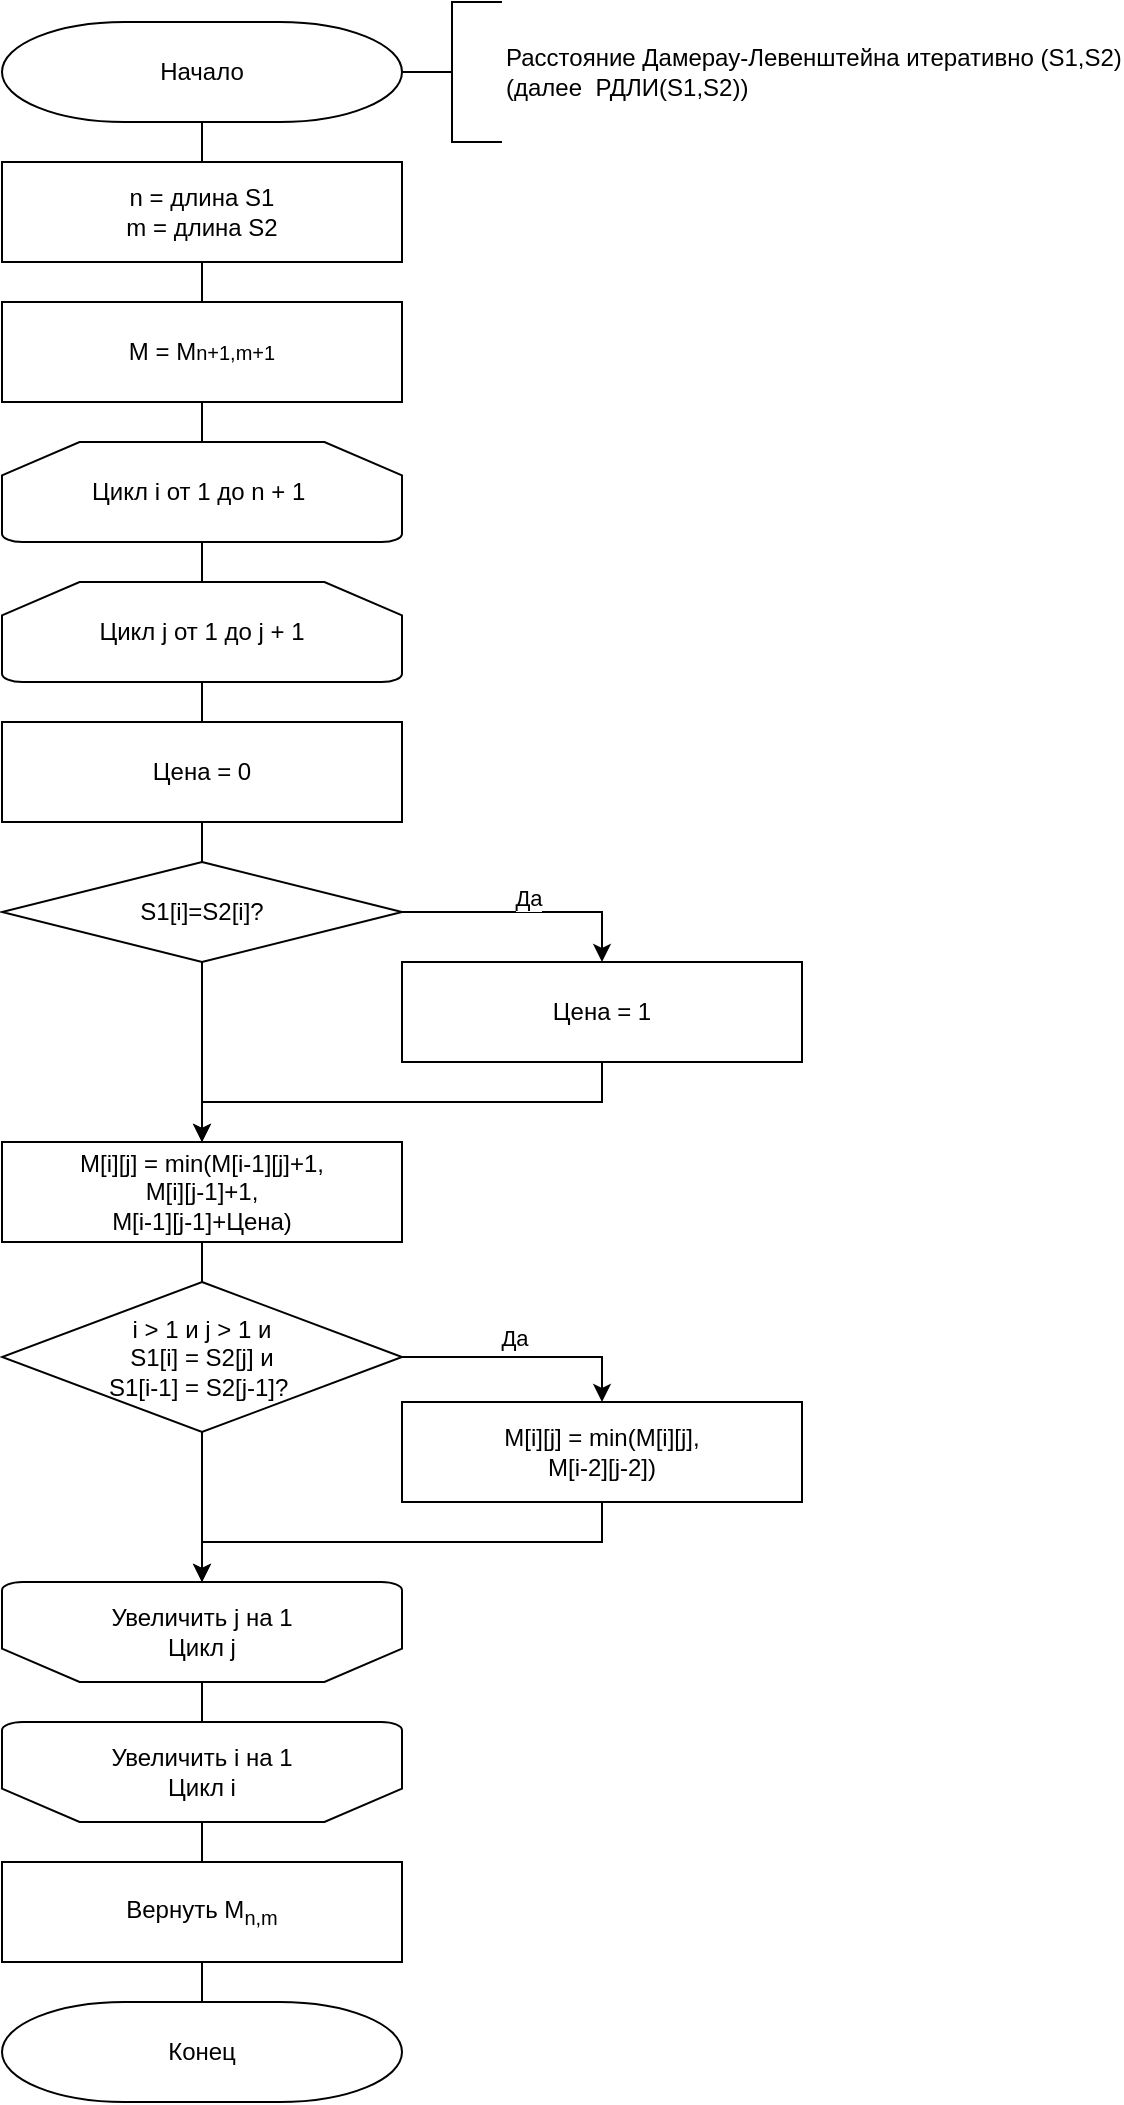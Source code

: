 <mxfile>
    <diagram id="Ek5xLl2crUJxh1rjbo0k" name="damlevmtr">
        <mxGraphModel dx="734" dy="575" grid="1" gridSize="10" guides="1" tooltips="1" connect="1" arrows="1" fold="1" page="1" pageScale="1" pageWidth="827" pageHeight="1169" math="0" shadow="0">
            <root>
                <mxCell id="hWC7UxmqVK0NZUDzdc6d-0"/>
                <mxCell id="hWC7UxmqVK0NZUDzdc6d-1" parent="hWC7UxmqVK0NZUDzdc6d-0"/>
                <mxCell id="xD7horDCaNTJmLx9JhYM-3" style="edgeStyle=orthogonalEdgeStyle;rounded=0;orthogonalLoop=1;jettySize=auto;html=1;exitX=0.5;exitY=1;exitDx=0;exitDy=0;exitPerimeter=0;entryX=0.5;entryY=0;entryDx=0;entryDy=0;endArrow=none;endFill=0;strokeWidth=1;" parent="hWC7UxmqVK0NZUDzdc6d-1" source="CQgrdQDdPd--nWPL9zpw-0" target="xD7horDCaNTJmLx9JhYM-0" edge="1">
                    <mxGeometry relative="1" as="geometry"/>
                </mxCell>
                <mxCell id="CQgrdQDdPd--nWPL9zpw-0" value="Начало" style="strokeWidth=1;html=1;shape=mxgraph.flowchart.terminator;whiteSpace=wrap;" parent="hWC7UxmqVK0NZUDzdc6d-1" vertex="1">
                    <mxGeometry x="160" y="40" width="200" height="50" as="geometry"/>
                </mxCell>
                <mxCell id="xGfY4PdhlSRCS-bYpdx--0" value="Расстояние Дамерау-Левенштейна итеративно (S1,S2)&lt;br&gt;(далее&amp;nbsp; РДЛИ(S1,S2))" style="strokeWidth=1;html=1;shape=mxgraph.flowchart.annotation_2;align=left;labelPosition=right;pointerEvents=1;" parent="hWC7UxmqVK0NZUDzdc6d-1" vertex="1">
                    <mxGeometry x="360" y="30" width="50" height="70" as="geometry"/>
                </mxCell>
                <mxCell id="xD7horDCaNTJmLx9JhYM-2" style="edgeStyle=orthogonalEdgeStyle;rounded=0;orthogonalLoop=1;jettySize=auto;html=1;exitX=0.5;exitY=1;exitDx=0;exitDy=0;entryX=0.5;entryY=0;entryDx=0;entryDy=0;endArrow=none;endFill=0;strokeWidth=1;" parent="hWC7UxmqVK0NZUDzdc6d-1" source="xD7horDCaNTJmLx9JhYM-0" target="xD7horDCaNTJmLx9JhYM-1" edge="1">
                    <mxGeometry relative="1" as="geometry"/>
                </mxCell>
                <mxCell id="xD7horDCaNTJmLx9JhYM-0" value="n = длина S1&lt;br&gt;m = длина S2" style="rounded=0;whiteSpace=wrap;html=1;strokeWidth=1;" parent="hWC7UxmqVK0NZUDzdc6d-1" vertex="1">
                    <mxGeometry x="160" y="110" width="200" height="50" as="geometry"/>
                </mxCell>
                <mxCell id="xD7horDCaNTJmLx9JhYM-7" style="edgeStyle=orthogonalEdgeStyle;rounded=0;orthogonalLoop=1;jettySize=auto;html=1;exitX=0.5;exitY=1;exitDx=0;exitDy=0;entryX=0.5;entryY=0;entryDx=0;entryDy=0;entryPerimeter=0;endArrow=none;endFill=0;strokeWidth=1;" parent="hWC7UxmqVK0NZUDzdc6d-1" source="xD7horDCaNTJmLx9JhYM-1" target="xD7horDCaNTJmLx9JhYM-4" edge="1">
                    <mxGeometry relative="1" as="geometry"/>
                </mxCell>
                <mxCell id="xD7horDCaNTJmLx9JhYM-1" value="M = M&lt;span style=&quot;font-size: 10px&quot;&gt;n+1,m+1&lt;/span&gt;" style="rounded=0;whiteSpace=wrap;html=1;strokeWidth=1;" parent="hWC7UxmqVK0NZUDzdc6d-1" vertex="1">
                    <mxGeometry x="160" y="180" width="200" height="50" as="geometry"/>
                </mxCell>
                <mxCell id="xD7horDCaNTJmLx9JhYM-6" style="edgeStyle=orthogonalEdgeStyle;rounded=0;orthogonalLoop=1;jettySize=auto;html=1;exitX=0.5;exitY=1;exitDx=0;exitDy=0;exitPerimeter=0;entryX=0.5;entryY=0;entryDx=0;entryDy=0;entryPerimeter=0;endArrow=none;endFill=0;strokeWidth=1;" parent="hWC7UxmqVK0NZUDzdc6d-1" source="xD7horDCaNTJmLx9JhYM-4" target="xD7horDCaNTJmLx9JhYM-5" edge="1">
                    <mxGeometry relative="1" as="geometry"/>
                </mxCell>
                <mxCell id="xD7horDCaNTJmLx9JhYM-4" value="Цикл i от 1 до n + 1&amp;nbsp;" style="strokeWidth=1;html=1;shape=mxgraph.flowchart.loop_limit;whiteSpace=wrap;" parent="hWC7UxmqVK0NZUDzdc6d-1" vertex="1">
                    <mxGeometry x="160" y="250" width="200" height="50" as="geometry"/>
                </mxCell>
                <mxCell id="qXqqEXcmly4O__bxM3RV-4" style="edgeStyle=orthogonalEdgeStyle;rounded=0;orthogonalLoop=1;jettySize=auto;html=1;exitX=0.5;exitY=1;exitDx=0;exitDy=0;exitPerimeter=0;entryX=0.5;entryY=0;entryDx=0;entryDy=0;endArrow=none;endFill=0;strokeWidth=1;" parent="hWC7UxmqVK0NZUDzdc6d-1" source="xD7horDCaNTJmLx9JhYM-5" target="qXqqEXcmly4O__bxM3RV-0" edge="1">
                    <mxGeometry relative="1" as="geometry"/>
                </mxCell>
                <mxCell id="xD7horDCaNTJmLx9JhYM-5" value="Цикл j от 1 до j + 1" style="strokeWidth=1;html=1;shape=mxgraph.flowchart.loop_limit;whiteSpace=wrap;" parent="hWC7UxmqVK0NZUDzdc6d-1" vertex="1">
                    <mxGeometry x="160" y="320" width="200" height="50" as="geometry"/>
                </mxCell>
                <mxCell id="qXqqEXcmly4O__bxM3RV-5" style="edgeStyle=orthogonalEdgeStyle;rounded=0;orthogonalLoop=1;jettySize=auto;html=1;exitX=0.5;exitY=1;exitDx=0;exitDy=0;entryX=0.5;entryY=0;entryDx=0;entryDy=0;entryPerimeter=0;endArrow=none;endFill=0;strokeWidth=1;" parent="hWC7UxmqVK0NZUDzdc6d-1" source="qXqqEXcmly4O__bxM3RV-0" target="qXqqEXcmly4O__bxM3RV-1" edge="1">
                    <mxGeometry relative="1" as="geometry"/>
                </mxCell>
                <mxCell id="qXqqEXcmly4O__bxM3RV-0" value="Цена = 0" style="rounded=0;whiteSpace=wrap;html=1;strokeWidth=1;" parent="hWC7UxmqVK0NZUDzdc6d-1" vertex="1">
                    <mxGeometry x="160" y="390" width="200" height="50" as="geometry"/>
                </mxCell>
                <mxCell id="qXqqEXcmly4O__bxM3RV-6" value="Да" style="edgeStyle=orthogonalEdgeStyle;rounded=0;orthogonalLoop=1;jettySize=auto;html=1;exitX=1;exitY=0.5;exitDx=0;exitDy=0;exitPerimeter=0;entryX=0.5;entryY=0;entryDx=0;entryDy=0;strokeWidth=1;" parent="hWC7UxmqVK0NZUDzdc6d-1" source="qXqqEXcmly4O__bxM3RV-1" target="qXqqEXcmly4O__bxM3RV-2" edge="1">
                    <mxGeometry y="7" relative="1" as="geometry">
                        <mxPoint as="offset"/>
                    </mxGeometry>
                </mxCell>
                <mxCell id="uCe2seKChaptdIz7--3S-4" style="edgeStyle=orthogonalEdgeStyle;rounded=0;orthogonalLoop=1;jettySize=auto;html=1;exitX=0.5;exitY=1;exitDx=0;exitDy=0;exitPerimeter=0;entryX=0.5;entryY=0;entryDx=0;entryDy=0;strokeWidth=1;" parent="hWC7UxmqVK0NZUDzdc6d-1" source="qXqqEXcmly4O__bxM3RV-1" target="uCe2seKChaptdIz7--3S-0" edge="1">
                    <mxGeometry relative="1" as="geometry"/>
                </mxCell>
                <mxCell id="qXqqEXcmly4O__bxM3RV-1" value="S1[i]=S2[i]?" style="strokeWidth=1;html=1;shape=mxgraph.flowchart.decision;whiteSpace=wrap;" parent="hWC7UxmqVK0NZUDzdc6d-1" vertex="1">
                    <mxGeometry x="160" y="460" width="200" height="50" as="geometry"/>
                </mxCell>
                <mxCell id="uCe2seKChaptdIz7--3S-5" style="edgeStyle=orthogonalEdgeStyle;rounded=0;orthogonalLoop=1;jettySize=auto;html=1;exitX=0.5;exitY=1;exitDx=0;exitDy=0;entryX=0.5;entryY=0;entryDx=0;entryDy=0;strokeWidth=1;" parent="hWC7UxmqVK0NZUDzdc6d-1" source="qXqqEXcmly4O__bxM3RV-2" target="uCe2seKChaptdIz7--3S-0" edge="1">
                    <mxGeometry relative="1" as="geometry"/>
                </mxCell>
                <mxCell id="qXqqEXcmly4O__bxM3RV-2" value="Цена = 1" style="rounded=0;whiteSpace=wrap;html=1;strokeWidth=1;" parent="hWC7UxmqVK0NZUDzdc6d-1" vertex="1">
                    <mxGeometry x="360" y="510" width="200" height="50" as="geometry"/>
                </mxCell>
                <mxCell id="uCe2seKChaptdIz7--3S-6" style="edgeStyle=orthogonalEdgeStyle;rounded=0;orthogonalLoop=1;jettySize=auto;html=1;exitX=0.5;exitY=1;exitDx=0;exitDy=0;entryX=0.5;entryY=0;entryDx=0;entryDy=0;entryPerimeter=0;endArrow=none;endFill=0;strokeWidth=1;" parent="hWC7UxmqVK0NZUDzdc6d-1" source="uCe2seKChaptdIz7--3S-0" target="uCe2seKChaptdIz7--3S-1" edge="1">
                    <mxGeometry relative="1" as="geometry"/>
                </mxCell>
                <mxCell id="uCe2seKChaptdIz7--3S-0" value="M[i][j] = min(M[i-1][j]+1,&lt;br&gt;M[i][j-1]+1,&lt;br&gt;M[i-1][j-1]+Цена)" style="rounded=0;whiteSpace=wrap;html=1;strokeWidth=1;" parent="hWC7UxmqVK0NZUDzdc6d-1" vertex="1">
                    <mxGeometry x="160" y="600" width="200" height="50" as="geometry"/>
                </mxCell>
                <mxCell id="uCe2seKChaptdIz7--3S-7" value="Да" style="edgeStyle=orthogonalEdgeStyle;rounded=0;orthogonalLoop=1;jettySize=auto;html=1;exitX=1;exitY=0.5;exitDx=0;exitDy=0;exitPerimeter=0;entryX=0.5;entryY=0;entryDx=0;entryDy=0;strokeWidth=1;" parent="hWC7UxmqVK0NZUDzdc6d-1" source="uCe2seKChaptdIz7--3S-1" target="uCe2seKChaptdIz7--3S-2" edge="1">
                    <mxGeometry x="-0.097" y="10" relative="1" as="geometry">
                        <mxPoint as="offset"/>
                    </mxGeometry>
                </mxCell>
                <mxCell id="uCe2seKChaptdIz7--3S-11" style="edgeStyle=orthogonalEdgeStyle;rounded=0;orthogonalLoop=1;jettySize=auto;html=1;exitX=0.5;exitY=1;exitDx=0;exitDy=0;exitPerimeter=0;entryX=0.5;entryY=1;entryDx=0;entryDy=0;entryPerimeter=0;strokeWidth=1;" parent="hWC7UxmqVK0NZUDzdc6d-1" source="uCe2seKChaptdIz7--3S-1" target="uCe2seKChaptdIz7--3S-9" edge="1">
                    <mxGeometry relative="1" as="geometry"/>
                </mxCell>
                <mxCell id="uCe2seKChaptdIz7--3S-1" value="i &amp;gt; 1 и j &amp;gt; 1 и&lt;br&gt;S1[i] = S2[j] и&lt;br&gt;S1[i-1] = S2[j-1]?&amp;nbsp;" style="strokeWidth=1;html=1;shape=mxgraph.flowchart.decision;whiteSpace=wrap;" parent="hWC7UxmqVK0NZUDzdc6d-1" vertex="1">
                    <mxGeometry x="160" y="670" width="200" height="75" as="geometry"/>
                </mxCell>
                <mxCell id="uCe2seKChaptdIz7--3S-13" style="edgeStyle=orthogonalEdgeStyle;rounded=0;orthogonalLoop=1;jettySize=auto;html=1;exitX=0.5;exitY=1;exitDx=0;exitDy=0;entryX=0.5;entryY=1;entryDx=0;entryDy=0;entryPerimeter=0;strokeWidth=1;" parent="hWC7UxmqVK0NZUDzdc6d-1" source="uCe2seKChaptdIz7--3S-2" target="uCe2seKChaptdIz7--3S-9" edge="1">
                    <mxGeometry relative="1" as="geometry"/>
                </mxCell>
                <mxCell id="uCe2seKChaptdIz7--3S-2" value="M[i][j] = min(M[i][j],&lt;br&gt;M[i-2][j-2])" style="rounded=0;whiteSpace=wrap;html=1;strokeWidth=1;" parent="hWC7UxmqVK0NZUDzdc6d-1" vertex="1">
                    <mxGeometry x="360" y="730" width="200" height="50" as="geometry"/>
                </mxCell>
                <mxCell id="uCe2seKChaptdIz7--3S-12" style="edgeStyle=orthogonalEdgeStyle;rounded=0;orthogonalLoop=1;jettySize=auto;html=1;exitX=0.5;exitY=0;exitDx=0;exitDy=0;exitPerimeter=0;entryX=0.5;entryY=1;entryDx=0;entryDy=0;entryPerimeter=0;endArrow=none;endFill=0;strokeWidth=1;" parent="hWC7UxmqVK0NZUDzdc6d-1" source="uCe2seKChaptdIz7--3S-9" target="uCe2seKChaptdIz7--3S-10" edge="1">
                    <mxGeometry relative="1" as="geometry"/>
                </mxCell>
                <mxCell id="uCe2seKChaptdIz7--3S-9" value="Увеличить j на 1&lt;br&gt;Цикл j" style="strokeWidth=1;html=1;shape=mxgraph.flowchart.loop_limit;whiteSpace=wrap;direction=west;" parent="hWC7UxmqVK0NZUDzdc6d-1" vertex="1">
                    <mxGeometry x="160" y="820" width="200" height="50" as="geometry"/>
                </mxCell>
                <mxCell id="uCe2seKChaptdIz7--3S-16" style="edgeStyle=orthogonalEdgeStyle;rounded=0;orthogonalLoop=1;jettySize=auto;html=1;exitX=0.5;exitY=0;exitDx=0;exitDy=0;exitPerimeter=0;entryX=0.5;entryY=0;entryDx=0;entryDy=0;endArrow=none;endFill=0;strokeWidth=1;" parent="hWC7UxmqVK0NZUDzdc6d-1" source="uCe2seKChaptdIz7--3S-10" target="uCe2seKChaptdIz7--3S-15" edge="1">
                    <mxGeometry relative="1" as="geometry"/>
                </mxCell>
                <mxCell id="uCe2seKChaptdIz7--3S-10" value="Увеличить i на 1&lt;br&gt;Цикл i" style="strokeWidth=1;html=1;shape=mxgraph.flowchart.loop_limit;whiteSpace=wrap;direction=west;" parent="hWC7UxmqVK0NZUDzdc6d-1" vertex="1">
                    <mxGeometry x="160" y="890" width="200" height="50" as="geometry"/>
                </mxCell>
                <mxCell id="uCe2seKChaptdIz7--3S-14" value="Конец" style="strokeWidth=1;html=1;shape=mxgraph.flowchart.terminator;whiteSpace=wrap;" parent="hWC7UxmqVK0NZUDzdc6d-1" vertex="1">
                    <mxGeometry x="160" y="1030" width="200" height="50" as="geometry"/>
                </mxCell>
                <mxCell id="uCe2seKChaptdIz7--3S-17" style="edgeStyle=orthogonalEdgeStyle;rounded=0;orthogonalLoop=1;jettySize=auto;html=1;exitX=0.5;exitY=1;exitDx=0;exitDy=0;entryX=0.5;entryY=0;entryDx=0;entryDy=0;entryPerimeter=0;endArrow=none;endFill=0;strokeWidth=1;" parent="hWC7UxmqVK0NZUDzdc6d-1" source="uCe2seKChaptdIz7--3S-15" target="uCe2seKChaptdIz7--3S-14" edge="1">
                    <mxGeometry relative="1" as="geometry"/>
                </mxCell>
                <mxCell id="uCe2seKChaptdIz7--3S-15" value="Вернуть M&lt;sub&gt;n,m&lt;/sub&gt;" style="rounded=0;whiteSpace=wrap;html=1;strokeWidth=1;" parent="hWC7UxmqVK0NZUDzdc6d-1" vertex="1">
                    <mxGeometry x="160" y="960" width="200" height="50" as="geometry"/>
                </mxCell>
            </root>
        </mxGraphModel>
    </diagram>
    <diagram id="UU8n71dqj7Ea5m73pw66" name="damlevrec">
        <mxGraphModel dx="734" dy="575" grid="1" gridSize="10" guides="1" tooltips="1" connect="1" arrows="1" fold="1" page="1" pageScale="1" pageWidth="827" pageHeight="1169" math="0" shadow="0">
            <root>
                <mxCell id="BAYbBzH0liUNj0CcsRBJ-0"/>
                <mxCell id="BAYbBzH0liUNj0CcsRBJ-1" parent="BAYbBzH0liUNj0CcsRBJ-0"/>
                <mxCell id="ITKS_QiiV4LtTx8Jc9RW-13" style="edgeStyle=orthogonalEdgeStyle;rounded=0;orthogonalLoop=1;jettySize=auto;html=1;exitX=0.5;exitY=1;exitDx=0;exitDy=0;exitPerimeter=0;entryX=0.5;entryY=0;entryDx=0;entryDy=0;entryPerimeter=0;endArrow=none;endFill=0;strokeWidth=1;" parent="BAYbBzH0liUNj0CcsRBJ-1" source="5cny-MK2y7Rnfeg64e9U-0" target="b__39AvKhf9oftrJsBv1-0" edge="1">
                    <mxGeometry relative="1" as="geometry"/>
                </mxCell>
                <mxCell id="5cny-MK2y7Rnfeg64e9U-0" value="Начало" style="strokeWidth=1;html=1;shape=mxgraph.flowchart.terminator;whiteSpace=wrap;" parent="BAYbBzH0liUNj0CcsRBJ-1" vertex="1">
                    <mxGeometry x="190" y="90" width="185" height="50" as="geometry"/>
                </mxCell>
                <mxCell id="5cny-MK2y7Rnfeg64e9U-1" value="Расстояние Дамерау-Левенштейна (S1,S2)&lt;br&gt;(далее РДЛ(S1,S2))" style="strokeWidth=1;html=1;shape=mxgraph.flowchart.annotation_2;align=left;labelPosition=right;pointerEvents=1;" parent="BAYbBzH0liUNj0CcsRBJ-1" vertex="1">
                    <mxGeometry x="375" y="80" width="50" height="70" as="geometry"/>
                </mxCell>
                <mxCell id="b__39AvKhf9oftrJsBv1-6" style="edgeStyle=orthogonalEdgeStyle;rounded=0;orthogonalLoop=1;jettySize=auto;html=1;exitX=0.5;exitY=1;exitDx=0;exitDy=0;exitPerimeter=0;entryX=0.5;entryY=0;entryDx=0;entryDy=0;entryPerimeter=0;strokeWidth=1;" parent="BAYbBzH0liUNj0CcsRBJ-1" source="b__39AvKhf9oftrJsBv1-0" target="b__39AvKhf9oftrJsBv1-1" edge="1">
                    <mxGeometry relative="1" as="geometry"/>
                </mxCell>
                <mxCell id="ITKS_QiiV4LtTx8Jc9RW-15" value="Да" style="edgeStyle=orthogonalEdgeStyle;rounded=0;orthogonalLoop=1;jettySize=auto;html=1;exitX=1;exitY=0.5;exitDx=0;exitDy=0;exitPerimeter=0;entryX=0.5;entryY=0;entryDx=0;entryDy=0;strokeWidth=1;" parent="BAYbBzH0liUNj0CcsRBJ-1" source="b__39AvKhf9oftrJsBv1-0" target="ITKS_QiiV4LtTx8Jc9RW-14" edge="1">
                    <mxGeometry x="-0.222" y="10" relative="1" as="geometry">
                        <mxPoint as="offset"/>
                    </mxGeometry>
                </mxCell>
                <mxCell id="b__39AvKhf9oftrJsBv1-0" value="i = 0 или j = 0?" style="strokeWidth=1;html=1;shape=mxgraph.flowchart.decision;whiteSpace=wrap;" parent="BAYbBzH0liUNj0CcsRBJ-1" vertex="1">
                    <mxGeometry x="190" y="170" width="185" height="50" as="geometry"/>
                </mxCell>
                <mxCell id="b__39AvKhf9oftrJsBv1-4" style="edgeStyle=orthogonalEdgeStyle;rounded=0;orthogonalLoop=1;jettySize=auto;html=1;exitX=0.5;exitY=1;exitDx=0;exitDy=0;exitPerimeter=0;entryX=0.5;entryY=0;entryDx=0;entryDy=0;strokeWidth=1;" parent="BAYbBzH0liUNj0CcsRBJ-1" source="b__39AvKhf9oftrJsBv1-1" target="b__39AvKhf9oftrJsBv1-2" edge="1">
                    <mxGeometry relative="1" as="geometry"/>
                </mxCell>
                <mxCell id="b__39AvKhf9oftrJsBv1-5" value="Да" style="edgeStyle=orthogonalEdgeStyle;rounded=0;orthogonalLoop=1;jettySize=auto;html=1;exitX=1;exitY=0.5;exitDx=0;exitDy=0;exitPerimeter=0;entryX=0.5;entryY=0;entryDx=0;entryDy=0;strokeWidth=1;" parent="BAYbBzH0liUNj0CcsRBJ-1" source="b__39AvKhf9oftrJsBv1-1" target="b__39AvKhf9oftrJsBv1-3" edge="1">
                    <mxGeometry x="-0.444" y="10" relative="1" as="geometry">
                        <mxPoint as="offset"/>
                    </mxGeometry>
                </mxCell>
                <mxCell id="b__39AvKhf9oftrJsBv1-1" value="S1[i] = S2[j]?" style="strokeWidth=1;html=1;shape=mxgraph.flowchart.decision;whiteSpace=wrap;" parent="BAYbBzH0liUNj0CcsRBJ-1" vertex="1">
                    <mxGeometry x="190" y="250" width="185" height="50" as="geometry"/>
                </mxCell>
                <mxCell id="ITKS_QiiV4LtTx8Jc9RW-1" style="edgeStyle=orthogonalEdgeStyle;rounded=0;orthogonalLoop=1;jettySize=auto;html=1;exitX=0.5;exitY=1;exitDx=0;exitDy=0;entryX=0.5;entryY=0;entryDx=0;entryDy=0;endArrow=none;endFill=0;strokeWidth=1;" parent="BAYbBzH0liUNj0CcsRBJ-1" source="b__39AvKhf9oftrJsBv1-2" target="ITKS_QiiV4LtTx8Jc9RW-0" edge="1">
                    <mxGeometry relative="1" as="geometry"/>
                </mxCell>
                <mxCell id="b__39AvKhf9oftrJsBv1-2" value="Цена = 0" style="rounded=0;whiteSpace=wrap;html=1;strokeWidth=1;" parent="BAYbBzH0liUNj0CcsRBJ-1" vertex="1">
                    <mxGeometry x="190" y="330" width="185" height="50" as="geometry"/>
                </mxCell>
                <mxCell id="ITKS_QiiV4LtTx8Jc9RW-12" style="edgeStyle=orthogonalEdgeStyle;rounded=0;orthogonalLoop=1;jettySize=auto;html=1;exitX=0.5;exitY=1;exitDx=0;exitDy=0;entryX=0.5;entryY=0;entryDx=0;entryDy=0;endArrow=none;endFill=0;strokeWidth=1;" parent="BAYbBzH0liUNj0CcsRBJ-1" source="b__39AvKhf9oftrJsBv1-3" target="ITKS_QiiV4LtTx8Jc9RW-0" edge="1">
                    <mxGeometry relative="1" as="geometry"/>
                </mxCell>
                <mxCell id="b__39AvKhf9oftrJsBv1-3" value="Цена = 1" style="rounded=0;whiteSpace=wrap;html=1;strokeWidth=1;" parent="BAYbBzH0liUNj0CcsRBJ-1" vertex="1">
                    <mxGeometry x="400" y="330" width="185" height="50" as="geometry"/>
                </mxCell>
                <mxCell id="ITKS_QiiV4LtTx8Jc9RW-11" style="edgeStyle=orthogonalEdgeStyle;rounded=0;orthogonalLoop=1;jettySize=auto;html=1;exitX=0.5;exitY=1;exitDx=0;exitDy=0;entryX=0.5;entryY=0;entryDx=0;entryDy=0;entryPerimeter=0;endArrow=none;endFill=0;strokeWidth=1;" parent="BAYbBzH0liUNj0CcsRBJ-1" source="ITKS_QiiV4LtTx8Jc9RW-0" target="ITKS_QiiV4LtTx8Jc9RW-3" edge="1">
                    <mxGeometry relative="1" as="geometry"/>
                </mxCell>
                <mxCell id="ITKS_QiiV4LtTx8Jc9RW-0" value="d =&amp;nbsp; min(РДЛ(S1[i],S2[j-1]+1,&lt;br&gt;РДЛ(S1[i-1],S2[j])+1,&lt;br&gt;РДЛ(S1[i-1],S2[j-1]+Цена)" style="rounded=0;whiteSpace=wrap;html=1;strokeWidth=1;" parent="BAYbBzH0liUNj0CcsRBJ-1" vertex="1">
                    <mxGeometry x="190" y="430" width="185" height="50" as="geometry"/>
                </mxCell>
                <mxCell id="ITKS_QiiV4LtTx8Jc9RW-5" value="Да" style="edgeStyle=orthogonalEdgeStyle;rounded=0;orthogonalLoop=1;jettySize=auto;html=1;exitX=1;exitY=0.5;exitDx=0;exitDy=0;exitPerimeter=0;entryX=0.5;entryY=0;entryDx=0;entryDy=0;strokeWidth=1;" parent="BAYbBzH0liUNj0CcsRBJ-1" source="ITKS_QiiV4LtTx8Jc9RW-3" target="ITKS_QiiV4LtTx8Jc9RW-4" edge="1">
                    <mxGeometry x="-0.176" y="10" relative="1" as="geometry">
                        <mxPoint as="offset"/>
                    </mxGeometry>
                </mxCell>
                <mxCell id="ITKS_QiiV4LtTx8Jc9RW-10" style="edgeStyle=orthogonalEdgeStyle;rounded=0;orthogonalLoop=1;jettySize=auto;html=1;exitX=0.5;exitY=1;exitDx=0;exitDy=0;exitPerimeter=0;entryX=0.5;entryY=0;entryDx=0;entryDy=0;strokeWidth=1;" parent="BAYbBzH0liUNj0CcsRBJ-1" source="ITKS_QiiV4LtTx8Jc9RW-3" target="ITKS_QiiV4LtTx8Jc9RW-7" edge="1">
                    <mxGeometry relative="1" as="geometry"/>
                </mxCell>
                <mxCell id="ITKS_QiiV4LtTx8Jc9RW-3" value="i &amp;gt; 1 и j &amp;gt; 1 и&lt;br&gt;S1[i] = S2[j] и&lt;br&gt;S1[i-1] = S2[j-1]?&amp;nbsp;" style="strokeWidth=1;html=1;shape=mxgraph.flowchart.decision;whiteSpace=wrap;" parent="BAYbBzH0liUNj0CcsRBJ-1" vertex="1">
                    <mxGeometry x="182.5" y="515" width="200" height="70" as="geometry"/>
                </mxCell>
                <mxCell id="ITKS_QiiV4LtTx8Jc9RW-17" style="edgeStyle=orthogonalEdgeStyle;rounded=0;orthogonalLoop=1;jettySize=auto;html=1;exitX=0.5;exitY=1;exitDx=0;exitDy=0;entryX=0.5;entryY=0;entryDx=0;entryDy=0;strokeWidth=1;" parent="BAYbBzH0liUNj0CcsRBJ-1" source="ITKS_QiiV4LtTx8Jc9RW-4" target="ITKS_QiiV4LtTx8Jc9RW-7" edge="1">
                    <mxGeometry relative="1" as="geometry"/>
                </mxCell>
                <mxCell id="ITKS_QiiV4LtTx8Jc9RW-4" value="d =&amp;nbsp; min(d, &lt;br&gt;РДЛ(S1[i-2],S2[j-2]+1)" style="rounded=0;whiteSpace=wrap;html=1;strokeWidth=1;" parent="BAYbBzH0liUNj0CcsRBJ-1" vertex="1">
                    <mxGeometry x="400" y="585" width="185" height="50" as="geometry"/>
                </mxCell>
                <mxCell id="ITKS_QiiV4LtTx8Jc9RW-6" value="Конец" style="strokeWidth=1;html=1;shape=mxgraph.flowchart.terminator;whiteSpace=wrap;" parent="BAYbBzH0liUNj0CcsRBJ-1" vertex="1">
                    <mxGeometry x="190" y="790" width="185" height="50" as="geometry"/>
                </mxCell>
                <mxCell id="ITKS_QiiV4LtTx8Jc9RW-9" style="edgeStyle=orthogonalEdgeStyle;rounded=0;orthogonalLoop=1;jettySize=auto;html=1;exitX=0.5;exitY=1;exitDx=0;exitDy=0;entryX=0.5;entryY=0;entryDx=0;entryDy=0;entryPerimeter=0;endArrow=none;endFill=0;strokeWidth=1;" parent="BAYbBzH0liUNj0CcsRBJ-1" source="ITKS_QiiV4LtTx8Jc9RW-7" target="ITKS_QiiV4LtTx8Jc9RW-6" edge="1">
                    <mxGeometry relative="1" as="geometry"/>
                </mxCell>
                <mxCell id="ITKS_QiiV4LtTx8Jc9RW-7" value="Вернуть d" style="rounded=0;whiteSpace=wrap;html=1;strokeWidth=1;" parent="BAYbBzH0liUNj0CcsRBJ-1" vertex="1">
                    <mxGeometry x="190" y="680" width="185" height="50" as="geometry"/>
                </mxCell>
                <mxCell id="zNXRty7qSERLOP_j9rQx-0" style="edgeStyle=orthogonalEdgeStyle;rounded=0;orthogonalLoop=1;jettySize=auto;html=1;exitX=0.5;exitY=1;exitDx=0;exitDy=0;entryX=0.5;entryY=0;entryDx=0;entryDy=0;entryPerimeter=0;endArrow=none;endFill=0;strokeWidth=1;" parent="BAYbBzH0liUNj0CcsRBJ-1" source="ITKS_QiiV4LtTx8Jc9RW-14" target="ITKS_QiiV4LtTx8Jc9RW-6" edge="1">
                    <mxGeometry relative="1" as="geometry">
                        <Array as="points">
                            <mxPoint x="703" y="760"/>
                            <mxPoint x="283" y="760"/>
                        </Array>
                    </mxGeometry>
                </mxCell>
                <mxCell id="ITKS_QiiV4LtTx8Jc9RW-14" value="Вернуть i + j" style="rounded=0;whiteSpace=wrap;html=1;strokeWidth=1;" parent="BAYbBzH0liUNj0CcsRBJ-1" vertex="1">
                    <mxGeometry x="610" y="330" width="185" height="50" as="geometry"/>
                </mxCell>
            </root>
        </mxGraphModel>
    </diagram>
    <diagram id="WSOi_0Xz-YAU0oPhd8hP" name="levcached">
        <mxGraphModel dx="734" dy="575" grid="1" gridSize="10" guides="1" tooltips="1" connect="1" arrows="1" fold="1" page="1" pageScale="1" pageWidth="827" pageHeight="1169" math="0" shadow="0">
            <root>
                <mxCell id="sbNEXmFNiCVmddTun5yR-0"/>
                <mxCell id="sbNEXmFNiCVmddTun5yR-1" parent="sbNEXmFNiCVmddTun5yR-0"/>
                <mxCell id="MpebjFKqMjoYClhpEfFL-4" style="edgeStyle=orthogonalEdgeStyle;rounded=0;orthogonalLoop=1;jettySize=auto;html=1;exitX=0.5;exitY=1;exitDx=0;exitDy=0;exitPerimeter=0;entryX=0.5;entryY=0;entryDx=0;entryDy=0;endArrow=none;endFill=0;strokeWidth=1;" parent="sbNEXmFNiCVmddTun5yR-1" source="vrwEC6ym7150zuqyQi4N-0" target="MpebjFKqMjoYClhpEfFL-0" edge="1">
                    <mxGeometry relative="1" as="geometry"/>
                </mxCell>
                <mxCell id="vrwEC6ym7150zuqyQi4N-0" value="Начало" style="strokeWidth=1;html=1;shape=mxgraph.flowchart.terminator;whiteSpace=wrap;" parent="sbNEXmFNiCVmddTun5yR-1" vertex="1">
                    <mxGeometry x="160" y="60" width="185" height="50" as="geometry"/>
                </mxCell>
                <mxCell id="vrwEC6ym7150zuqyQi4N-1" value="Расстояние Левенштейна кэш (S1,S2, M)&lt;br&gt;(далее РЛК(S1,S2,M))" style="strokeWidth=1;html=1;shape=mxgraph.flowchart.annotation_2;align=left;labelPosition=right;pointerEvents=1;" parent="sbNEXmFNiCVmddTun5yR-1" vertex="1">
                    <mxGeometry x="345" y="50" width="50" height="70" as="geometry"/>
                </mxCell>
                <mxCell id="-NAGCTzC6n6kY0KHyTBW-2" style="edgeStyle=orthogonalEdgeStyle;rounded=0;orthogonalLoop=1;jettySize=auto;html=1;exitX=0.5;exitY=1;exitDx=0;exitDy=0;entryX=0.5;entryY=0;entryDx=0;entryDy=0;entryPerimeter=0;endArrow=none;endFill=0;strokeWidth=1;" parent="sbNEXmFNiCVmddTun5yR-1" source="MpebjFKqMjoYClhpEfFL-0" target="MpebjFKqMjoYClhpEfFL-5" edge="1">
                    <mxGeometry relative="1" as="geometry"/>
                </mxCell>
                <mxCell id="MpebjFKqMjoYClhpEfFL-0" value="n = длина S1&lt;br&gt;m = длина S2" style="rounded=0;whiteSpace=wrap;html=1;strokeWidth=1;" parent="sbNEXmFNiCVmddTun5yR-1" vertex="1">
                    <mxGeometry x="160" y="140" width="185" height="50" as="geometry"/>
                </mxCell>
                <mxCell id="-NAGCTzC6n6kY0KHyTBW-3" style="edgeStyle=orthogonalEdgeStyle;rounded=0;orthogonalLoop=1;jettySize=auto;html=1;exitX=0.5;exitY=1;exitDx=0;exitDy=0;exitPerimeter=0;entryX=0.5;entryY=0;entryDx=0;entryDy=0;entryPerimeter=0;strokeWidth=1;" parent="sbNEXmFNiCVmddTun5yR-1" source="MpebjFKqMjoYClhpEfFL-5" target="MpebjFKqMjoYClhpEfFL-6" edge="1">
                    <mxGeometry relative="1" as="geometry"/>
                </mxCell>
                <mxCell id="h5hNV7zZa2RFuLv3fmrS-5" value="Да" style="edgeStyle=orthogonalEdgeStyle;rounded=0;orthogonalLoop=1;jettySize=auto;html=1;exitX=1;exitY=0.5;exitDx=0;exitDy=0;exitPerimeter=0;entryX=0.5;entryY=0;entryDx=0;entryDy=0;strokeWidth=1;" parent="sbNEXmFNiCVmddTun5yR-1" source="MpebjFKqMjoYClhpEfFL-5" target="smX2CFAOQ-jMBZYbfUWP-4" edge="1">
                    <mxGeometry x="-0.639" y="15" relative="1" as="geometry">
                        <mxPoint as="offset"/>
                    </mxGeometry>
                </mxCell>
                <mxCell id="MpebjFKqMjoYClhpEfFL-5" value="Mnm != -1?" style="strokeWidth=1;html=1;shape=mxgraph.flowchart.decision;whiteSpace=wrap;" parent="sbNEXmFNiCVmddTun5yR-1" vertex="1">
                    <mxGeometry x="160" y="220" width="185" height="50" as="geometry"/>
                </mxCell>
                <mxCell id="-NAGCTzC6n6kY0KHyTBW-4" value="Да" style="edgeStyle=orthogonalEdgeStyle;rounded=0;orthogonalLoop=1;jettySize=auto;html=1;exitX=1;exitY=0.5;exitDx=0;exitDy=0;exitPerimeter=0;entryX=0.5;entryY=0;entryDx=0;entryDy=0;strokeWidth=1;" parent="sbNEXmFNiCVmddTun5yR-1" source="MpebjFKqMjoYClhpEfFL-6" target="-NAGCTzC6n6kY0KHyTBW-0" edge="1">
                    <mxGeometry x="-0.345" y="15" relative="1" as="geometry">
                        <mxPoint as="offset"/>
                    </mxGeometry>
                </mxCell>
                <mxCell id="-NAGCTzC6n6kY0KHyTBW-5" style="edgeStyle=orthogonalEdgeStyle;rounded=0;orthogonalLoop=1;jettySize=auto;html=1;exitX=0.5;exitY=1;exitDx=0;exitDy=0;exitPerimeter=0;entryX=0.5;entryY=0;entryDx=0;entryDy=0;entryPerimeter=0;strokeWidth=1;" parent="sbNEXmFNiCVmddTun5yR-1" source="MpebjFKqMjoYClhpEfFL-6" target="MpebjFKqMjoYClhpEfFL-7" edge="1">
                    <mxGeometry relative="1" as="geometry"/>
                </mxCell>
                <mxCell id="MpebjFKqMjoYClhpEfFL-6" value="n = 0 ?" style="strokeWidth=1;html=1;shape=mxgraph.flowchart.decision;whiteSpace=wrap;" parent="sbNEXmFNiCVmddTun5yR-1" vertex="1">
                    <mxGeometry x="160" y="300" width="185" height="50" as="geometry"/>
                </mxCell>
                <mxCell id="h5hNV7zZa2RFuLv3fmrS-1" value="Да" style="edgeStyle=orthogonalEdgeStyle;rounded=0;orthogonalLoop=1;jettySize=auto;html=1;exitX=1;exitY=0.5;exitDx=0;exitDy=0;exitPerimeter=0;entryX=0.5;entryY=0;entryDx=0;entryDy=0;strokeWidth=1;" parent="sbNEXmFNiCVmddTun5yR-1" source="MpebjFKqMjoYClhpEfFL-7" target="-NAGCTzC6n6kY0KHyTBW-1" edge="1">
                    <mxGeometry x="-0.234" y="15" relative="1" as="geometry">
                        <mxPoint as="offset"/>
                    </mxGeometry>
                </mxCell>
                <mxCell id="h5hNV7zZa2RFuLv3fmrS-2" style="edgeStyle=orthogonalEdgeStyle;rounded=0;orthogonalLoop=1;jettySize=auto;html=1;exitX=0.5;exitY=1;exitDx=0;exitDy=0;exitPerimeter=0;strokeWidth=1;" parent="sbNEXmFNiCVmddTun5yR-1" source="MpebjFKqMjoYClhpEfFL-7" target="smX2CFAOQ-jMBZYbfUWP-0" edge="1">
                    <mxGeometry relative="1" as="geometry"/>
                </mxCell>
                <mxCell id="MpebjFKqMjoYClhpEfFL-7" value="m = 0, n &amp;gt; 0" style="strokeWidth=1;html=1;shape=mxgraph.flowchart.decision;whiteSpace=wrap;" parent="sbNEXmFNiCVmddTun5yR-1" vertex="1">
                    <mxGeometry x="160" y="420" width="185" height="50" as="geometry"/>
                </mxCell>
                <mxCell id="h5hNV7zZa2RFuLv3fmrS-3" style="edgeStyle=orthogonalEdgeStyle;rounded=0;orthogonalLoop=1;jettySize=auto;html=1;exitX=0.5;exitY=1;exitDx=0;exitDy=0;entryX=0.5;entryY=0;entryDx=0;entryDy=0;entryPerimeter=0;endArrow=none;endFill=0;strokeWidth=1;" parent="sbNEXmFNiCVmddTun5yR-1" source="smX2CFAOQ-jMBZYbfUWP-0" target="smX2CFAOQ-jMBZYbfUWP-1" edge="1">
                    <mxGeometry relative="1" as="geometry"/>
                </mxCell>
                <mxCell id="smX2CFAOQ-jMBZYbfUWP-0" value="Цена = 0" style="rounded=0;whiteSpace=wrap;html=1;strokeWidth=1;" parent="sbNEXmFNiCVmddTun5yR-1" vertex="1">
                    <mxGeometry x="160" y="540" width="185" height="50" as="geometry"/>
                </mxCell>
                <mxCell id="h5hNV7zZa2RFuLv3fmrS-4" value="Да" style="edgeStyle=orthogonalEdgeStyle;rounded=0;orthogonalLoop=1;jettySize=auto;html=1;exitX=1;exitY=0.5;exitDx=0;exitDy=0;exitPerimeter=0;entryX=0.5;entryY=0;entryDx=0;entryDy=0;strokeWidth=1;" parent="sbNEXmFNiCVmddTun5yR-1" source="smX2CFAOQ-jMBZYbfUWP-1" target="smX2CFAOQ-jMBZYbfUWP-2" edge="1">
                    <mxGeometry x="-0.17" y="15" relative="1" as="geometry">
                        <mxPoint as="offset"/>
                    </mxGeometry>
                </mxCell>
                <mxCell id="h5hNV7zZa2RFuLv3fmrS-7" style="edgeStyle=orthogonalEdgeStyle;rounded=0;orthogonalLoop=1;jettySize=auto;html=1;exitX=0.5;exitY=1;exitDx=0;exitDy=0;exitPerimeter=0;entryX=0.5;entryY=0;entryDx=0;entryDy=0;strokeWidth=1;" parent="sbNEXmFNiCVmddTun5yR-1" source="smX2CFAOQ-jMBZYbfUWP-1" target="smX2CFAOQ-jMBZYbfUWP-3" edge="1">
                    <mxGeometry relative="1" as="geometry"/>
                </mxCell>
                <mxCell id="smX2CFAOQ-jMBZYbfUWP-1" value="S1[i]=S2[i]?" style="strokeWidth=1;html=1;shape=mxgraph.flowchart.decision;whiteSpace=wrap;" parent="sbNEXmFNiCVmddTun5yR-1" vertex="1">
                    <mxGeometry x="160" y="620" width="185" height="50" as="geometry"/>
                </mxCell>
                <mxCell id="h5hNV7zZa2RFuLv3fmrS-6" style="edgeStyle=orthogonalEdgeStyle;rounded=0;orthogonalLoop=1;jettySize=auto;html=1;exitX=0.5;exitY=1;exitDx=0;exitDy=0;entryX=0.5;entryY=0;entryDx=0;entryDy=0;strokeWidth=1;" parent="sbNEXmFNiCVmddTun5yR-1" source="smX2CFAOQ-jMBZYbfUWP-2" target="smX2CFAOQ-jMBZYbfUWP-3" edge="1">
                    <mxGeometry relative="1" as="geometry"/>
                </mxCell>
                <mxCell id="smX2CFAOQ-jMBZYbfUWP-2" value="Цена = 1" style="rounded=0;whiteSpace=wrap;html=1;strokeWidth=1;" parent="sbNEXmFNiCVmddTun5yR-1" vertex="1">
                    <mxGeometry x="370" y="680" width="185" height="50" as="geometry"/>
                </mxCell>
                <mxCell id="h5hNV7zZa2RFuLv3fmrS-8" style="edgeStyle=orthogonalEdgeStyle;rounded=0;orthogonalLoop=1;jettySize=auto;html=1;exitX=0.5;exitY=1;exitDx=0;exitDy=0;entryX=0.5;entryY=0;entryDx=0;entryDy=0;entryPerimeter=0;endArrow=none;endFill=0;strokeWidth=1;" parent="sbNEXmFNiCVmddTun5yR-1" source="smX2CFAOQ-jMBZYbfUWP-3" target="smX2CFAOQ-jMBZYbfUWP-5" edge="1">
                    <mxGeometry relative="1" as="geometry"/>
                </mxCell>
                <mxCell id="smX2CFAOQ-jMBZYbfUWP-3" value="Вернуть min(РЛМ(S1[i],S2[j-1]+1,&lt;br&gt;РЛМ(S1[i-1],S2[j])+1,&lt;br&gt;РЛМ(S1[i-1],S2[j-1]+Цена)" style="rounded=0;whiteSpace=wrap;html=1;strokeWidth=1;" parent="sbNEXmFNiCVmddTun5yR-1" vertex="1">
                    <mxGeometry x="160" y="770" width="185" height="50" as="geometry"/>
                </mxCell>
                <mxCell id="h5hNV7zZa2RFuLv3fmrS-9" style="edgeStyle=orthogonalEdgeStyle;rounded=0;orthogonalLoop=1;jettySize=auto;html=1;exitX=0.5;exitY=1;exitDx=0;exitDy=0;entryX=0.5;entryY=0;entryDx=0;entryDy=0;entryPerimeter=0;endArrow=none;endFill=0;strokeWidth=1;" parent="sbNEXmFNiCVmddTun5yR-1" source="smX2CFAOQ-jMBZYbfUWP-4" target="smX2CFAOQ-jMBZYbfUWP-5" edge="1">
                    <mxGeometry relative="1" as="geometry"/>
                </mxCell>
                <mxCell id="smX2CFAOQ-jMBZYbfUWP-4" value="Вернуть Mnm" style="rounded=0;whiteSpace=wrap;html=1;strokeWidth=1;" parent="sbNEXmFNiCVmddTun5yR-1" vertex="1">
                    <mxGeometry x="540" y="770" width="185" height="50" as="geometry"/>
                </mxCell>
                <mxCell id="smX2CFAOQ-jMBZYbfUWP-5" value="Конец" style="strokeWidth=1;html=1;shape=mxgraph.flowchart.terminator;whiteSpace=wrap;" parent="sbNEXmFNiCVmddTun5yR-1" vertex="1">
                    <mxGeometry x="540" y="880" width="185" height="50" as="geometry"/>
                </mxCell>
                <mxCell id="h5hNV7zZa2RFuLv3fmrS-11" style="edgeStyle=orthogonalEdgeStyle;rounded=0;orthogonalLoop=1;jettySize=auto;html=1;exitX=1;exitY=0.5;exitDx=0;exitDy=0;entryX=0.5;entryY=0;entryDx=0;entryDy=0;endArrow=none;endFill=0;strokeWidth=1;" parent="sbNEXmFNiCVmddTun5yR-1" source="-NAGCTzC6n6kY0KHyTBW-0" target="smX2CFAOQ-jMBZYbfUWP-4" edge="1">
                    <mxGeometry relative="1" as="geometry"/>
                </mxCell>
                <mxCell id="-NAGCTzC6n6kY0KHyTBW-0" value="Mnm = m" style="rounded=0;whiteSpace=wrap;html=1;strokeWidth=1;" parent="sbNEXmFNiCVmddTun5yR-1" vertex="1">
                    <mxGeometry x="370" y="360" width="185" height="50" as="geometry"/>
                </mxCell>
                <mxCell id="h5hNV7zZa2RFuLv3fmrS-10" style="edgeStyle=orthogonalEdgeStyle;rounded=0;orthogonalLoop=1;jettySize=auto;html=1;exitX=1;exitY=0.5;exitDx=0;exitDy=0;entryX=0.5;entryY=0;entryDx=0;entryDy=0;endArrow=none;endFill=0;strokeWidth=1;" parent="sbNEXmFNiCVmddTun5yR-1" source="-NAGCTzC6n6kY0KHyTBW-1" target="smX2CFAOQ-jMBZYbfUWP-4" edge="1">
                    <mxGeometry relative="1" as="geometry"/>
                </mxCell>
                <mxCell id="-NAGCTzC6n6kY0KHyTBW-1" value="Mnm = n" style="rounded=0;whiteSpace=wrap;html=1;strokeWidth=1;" parent="sbNEXmFNiCVmddTun5yR-1" vertex="1">
                    <mxGeometry x="370" y="480" width="185" height="50" as="geometry"/>
                </mxCell>
            </root>
        </mxGraphModel>
    </diagram>
    <diagram id="7_wdLQOgOi6nzEqObonj" name="levrec">
        <mxGraphModel dx="734" dy="575" grid="1" gridSize="10" guides="1" tooltips="1" connect="1" arrows="1" fold="1" page="1" pageScale="1" pageWidth="827" pageHeight="1169" math="0" shadow="0">
            <root>
                <mxCell id="0"/>
                <mxCell id="1" parent="0"/>
                <mxCell id="8LNHJ_XRWi1hVV_MO96S-10" style="edgeStyle=orthogonalEdgeStyle;rounded=0;orthogonalLoop=1;jettySize=auto;html=1;exitX=0.5;exitY=1;exitDx=0;exitDy=0;exitPerimeter=0;entryX=0.5;entryY=0;entryDx=0;entryDy=0;endArrow=none;endFill=0;" parent="1" source="8LNHJ_XRWi1hVV_MO96S-4" target="8LNHJ_XRWi1hVV_MO96S-6" edge="1">
                    <mxGeometry relative="1" as="geometry"/>
                </mxCell>
                <mxCell id="8LNHJ_XRWi1hVV_MO96S-4" value="Начало" style="strokeWidth=1;html=1;shape=mxgraph.flowchart.terminator;whiteSpace=wrap;" parent="1" vertex="1">
                    <mxGeometry x="150" y="80" width="180" height="50" as="geometry"/>
                </mxCell>
                <mxCell id="8LNHJ_XRWi1hVV_MO96S-11" style="edgeStyle=orthogonalEdgeStyle;rounded=0;orthogonalLoop=1;jettySize=auto;html=1;exitX=0.5;exitY=1;exitDx=0;exitDy=0;entryX=0.5;entryY=0;entryDx=0;entryDy=0;entryPerimeter=0;endArrow=none;endFill=0;" parent="1" source="8LNHJ_XRWi1hVV_MO96S-6" target="8LNHJ_XRWi1hVV_MO96S-9" edge="1">
                    <mxGeometry relative="1" as="geometry"/>
                </mxCell>
                <mxCell id="8LNHJ_XRWi1hVV_MO96S-6" value="n = длина S1&lt;br&gt;m = длина S2" style="rounded=0;whiteSpace=wrap;html=1;strokeWidth=1;" parent="1" vertex="1">
                    <mxGeometry x="150" y="160" width="180" height="50" as="geometry"/>
                </mxCell>
                <mxCell id="8LNHJ_XRWi1hVV_MO96S-7" value="Расстояние Левенштейна (S1,S2)&lt;br&gt;(далее&amp;nbsp; РЛ(S1,S2))" style="strokeWidth=1;html=1;shape=mxgraph.flowchart.annotation_2;align=left;labelPosition=right;pointerEvents=1;" parent="1" vertex="1">
                    <mxGeometry x="330" y="75" width="50" height="70" as="geometry"/>
                </mxCell>
                <mxCell id="8LNHJ_XRWi1hVV_MO96S-13" value="Да" style="edgeStyle=orthogonalEdgeStyle;rounded=0;orthogonalLoop=1;jettySize=auto;html=1;exitX=1;exitY=0.5;exitDx=0;exitDy=0;exitPerimeter=0;entryX=0.5;entryY=0;entryDx=0;entryDy=0;" parent="1" source="8LNHJ_XRWi1hVV_MO96S-9" target="8LNHJ_XRWi1hVV_MO96S-12" edge="1">
                    <mxGeometry x="-0.221" y="10" relative="1" as="geometry">
                        <mxPoint as="offset"/>
                    </mxGeometry>
                </mxCell>
                <mxCell id="8LNHJ_XRWi1hVV_MO96S-18" style="edgeStyle=orthogonalEdgeStyle;rounded=0;orthogonalLoop=1;jettySize=auto;html=1;exitX=0.5;exitY=1;exitDx=0;exitDy=0;exitPerimeter=0;entryX=0.5;entryY=0;entryDx=0;entryDy=0;entryPerimeter=0;" parent="1" source="8LNHJ_XRWi1hVV_MO96S-9" target="8LNHJ_XRWi1hVV_MO96S-17" edge="1">
                    <mxGeometry relative="1" as="geometry"/>
                </mxCell>
                <mxCell id="8LNHJ_XRWi1hVV_MO96S-9" value="n = 0?" style="strokeWidth=1;html=1;shape=mxgraph.flowchart.decision;whiteSpace=wrap;" parent="1" vertex="1">
                    <mxGeometry x="150" y="240" width="180" height="50" as="geometry"/>
                </mxCell>
                <mxCell id="8LNHJ_XRWi1hVV_MO96S-3" style="edgeStyle=orthogonalEdgeStyle;rounded=0;orthogonalLoop=1;jettySize=auto;html=1;exitX=0.5;exitY=1;exitDx=0;exitDy=0;entryX=0.5;entryY=0;entryDx=0;entryDy=0;entryPerimeter=0;endArrow=none;endFill=0;" parent="1" source="8LNHJ_XRWi1hVV_MO96S-12" target="8LNHJ_XRWi1hVV_MO96S-29" edge="1">
                    <mxGeometry relative="1" as="geometry">
                        <Array as="points">
                            <mxPoint x="780" y="720"/>
                            <mxPoint x="240" y="720"/>
                        </Array>
                    </mxGeometry>
                </mxCell>
                <mxCell id="8LNHJ_XRWi1hVV_MO96S-12" value="Вернуть m" style="rounded=0;whiteSpace=wrap;html=1;strokeWidth=1;" parent="1" vertex="1">
                    <mxGeometry x="690" y="320" width="180" height="50" as="geometry"/>
                </mxCell>
                <mxCell id="8LNHJ_XRWi1hVV_MO96S-20" value="Да" style="edgeStyle=orthogonalEdgeStyle;rounded=0;orthogonalLoop=1;jettySize=auto;html=1;exitX=1;exitY=0.5;exitDx=0;exitDy=0;exitPerimeter=0;entryX=0.5;entryY=0;entryDx=0;entryDy=0;" parent="1" source="8LNHJ_XRWi1hVV_MO96S-17" target="8LNHJ_XRWi1hVV_MO96S-19" edge="1">
                    <mxGeometry x="-0.263" y="10" relative="1" as="geometry">
                        <mxPoint as="offset"/>
                    </mxGeometry>
                </mxCell>
                <mxCell id="8LNHJ_XRWi1hVV_MO96S-22" style="edgeStyle=orthogonalEdgeStyle;rounded=0;orthogonalLoop=1;jettySize=auto;html=1;exitX=0.5;exitY=1;exitDx=0;exitDy=0;exitPerimeter=0;entryX=0.5;entryY=0;entryDx=0;entryDy=0;" parent="1" source="8LNHJ_XRWi1hVV_MO96S-17" target="8LNHJ_XRWi1hVV_MO96S-21" edge="1">
                    <mxGeometry relative="1" as="geometry"/>
                </mxCell>
                <mxCell id="8LNHJ_XRWi1hVV_MO96S-17" value="m = 0, n &amp;gt; 0?" style="strokeWidth=1;html=1;shape=mxgraph.flowchart.decision;whiteSpace=wrap;" parent="1" vertex="1">
                    <mxGeometry x="150" y="320" width="180" height="50" as="geometry"/>
                </mxCell>
                <mxCell id="8LNHJ_XRWi1hVV_MO96S-2" style="edgeStyle=orthogonalEdgeStyle;rounded=0;orthogonalLoop=1;jettySize=auto;html=1;exitX=0.5;exitY=1;exitDx=0;exitDy=0;entryX=0.5;entryY=0;entryDx=0;entryDy=0;entryPerimeter=0;endArrow=none;endFill=0;" parent="1" source="8LNHJ_XRWi1hVV_MO96S-19" target="8LNHJ_XRWi1hVV_MO96S-29" edge="1">
                    <mxGeometry relative="1" as="geometry">
                        <Array as="points">
                            <mxPoint x="600" y="720"/>
                            <mxPoint x="240" y="720"/>
                        </Array>
                    </mxGeometry>
                </mxCell>
                <mxCell id="8LNHJ_XRWi1hVV_MO96S-19" value="Вернуть n" style="rounded=0;whiteSpace=wrap;html=1;strokeWidth=1;" parent="1" vertex="1">
                    <mxGeometry x="510" y="400" width="180" height="50" as="geometry"/>
                </mxCell>
                <mxCell id="8LNHJ_XRWi1hVV_MO96S-24" style="edgeStyle=orthogonalEdgeStyle;rounded=0;orthogonalLoop=1;jettySize=auto;html=1;exitX=0.5;exitY=1;exitDx=0;exitDy=0;entryX=0.5;entryY=0;entryDx=0;entryDy=0;entryPerimeter=0;endArrow=none;endFill=0;" parent="1" source="8LNHJ_XRWi1hVV_MO96S-21" target="8LNHJ_XRWi1hVV_MO96S-23" edge="1">
                    <mxGeometry relative="1" as="geometry"/>
                </mxCell>
                <mxCell id="8LNHJ_XRWi1hVV_MO96S-21" value="Цена = 0" style="rounded=0;whiteSpace=wrap;html=1;strokeWidth=1;" parent="1" vertex="1">
                    <mxGeometry x="150" y="400" width="180" height="50" as="geometry"/>
                </mxCell>
                <mxCell id="8LNHJ_XRWi1hVV_MO96S-26" value="Да" style="edgeStyle=orthogonalEdgeStyle;rounded=0;orthogonalLoop=1;jettySize=auto;html=1;exitX=1;exitY=0.5;exitDx=0;exitDy=0;exitPerimeter=0;entryX=0.5;entryY=0;entryDx=0;entryDy=0;" parent="1" source="8LNHJ_XRWi1hVV_MO96S-23" target="8LNHJ_XRWi1hVV_MO96S-25" edge="1">
                    <mxGeometry x="-0.222" y="10" relative="1" as="geometry">
                        <mxPoint as="offset"/>
                    </mxGeometry>
                </mxCell>
                <mxCell id="8LNHJ_XRWi1hVV_MO96S-28" style="edgeStyle=orthogonalEdgeStyle;rounded=0;orthogonalLoop=1;jettySize=auto;html=1;exitX=0.5;exitY=1;exitDx=0;exitDy=0;exitPerimeter=0;entryX=0.5;entryY=0;entryDx=0;entryDy=0;" parent="1" source="8LNHJ_XRWi1hVV_MO96S-23" target="8LNHJ_XRWi1hVV_MO96S-27" edge="1">
                    <mxGeometry relative="1" as="geometry"/>
                </mxCell>
                <mxCell id="8LNHJ_XRWi1hVV_MO96S-23" value="S1[i]=S2[i]?" style="strokeWidth=1;html=1;shape=mxgraph.flowchart.decision;whiteSpace=wrap;" parent="1" vertex="1">
                    <mxGeometry x="150" y="480" width="180" height="50" as="geometry"/>
                </mxCell>
                <mxCell id="8LNHJ_XRWi1hVV_MO96S-34" style="edgeStyle=orthogonalEdgeStyle;rounded=0;orthogonalLoop=1;jettySize=auto;html=1;exitX=0.5;exitY=1;exitDx=0;exitDy=0;" parent="1" source="8LNHJ_XRWi1hVV_MO96S-25" target="8LNHJ_XRWi1hVV_MO96S-27" edge="1">
                    <mxGeometry relative="1" as="geometry"/>
                </mxCell>
                <mxCell id="8LNHJ_XRWi1hVV_MO96S-25" value="Цена = 1" style="rounded=0;whiteSpace=wrap;html=1;strokeWidth=1;" parent="1" vertex="1">
                    <mxGeometry x="330" y="535" width="180" height="50" as="geometry"/>
                </mxCell>
                <mxCell id="8LNHJ_XRWi1hVV_MO96S-32" style="edgeStyle=orthogonalEdgeStyle;rounded=0;orthogonalLoop=1;jettySize=auto;html=1;exitX=0.5;exitY=1;exitDx=0;exitDy=0;endArrow=none;endFill=0;" parent="1" source="8LNHJ_XRWi1hVV_MO96S-27" target="8LNHJ_XRWi1hVV_MO96S-29" edge="1">
                    <mxGeometry relative="1" as="geometry"/>
                </mxCell>
                <mxCell id="8LNHJ_XRWi1hVV_MO96S-27" value="Вернуть min(РЛ(S1[i],S2[j-1]+1,&lt;br&gt;РЛ(S1[i-1],S2[j])+1,&lt;br&gt;РЛ(S1[i-1],S2[j-1]+Цена)" style="rounded=0;whiteSpace=wrap;html=1;strokeWidth=1;" parent="1" vertex="1">
                    <mxGeometry x="150" y="630" width="180" height="50" as="geometry"/>
                </mxCell>
                <mxCell id="8LNHJ_XRWi1hVV_MO96S-29" value="Конец" style="strokeWidth=1;html=1;shape=mxgraph.flowchart.terminator;whiteSpace=wrap;" parent="1" vertex="1">
                    <mxGeometry x="150" y="750" width="180" height="50" as="geometry"/>
                </mxCell>
            </root>
        </mxGraphModel>
    </diagram>
</mxfile>